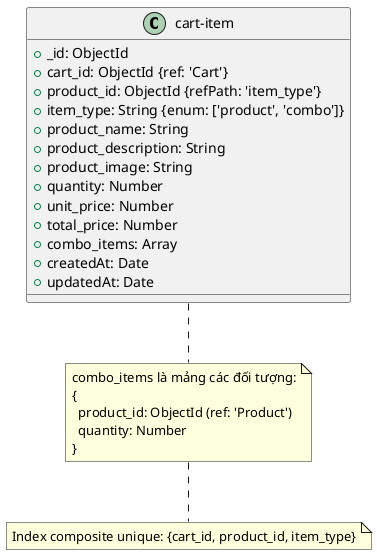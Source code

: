 @startuml cart-item
class "cart-item" {
  +_id: ObjectId
  +cart_id: ObjectId {ref: 'Cart'}
  +product_id: ObjectId {refPath: 'item_type'}
  +item_type: String {enum: ['product', 'combo']}
  +product_name: String
  +product_description: String
  +product_image: String
  +quantity: Number
  +unit_price: Number
  +total_price: Number
  +combo_items: Array
  +createdAt: Date
  +updatedAt: Date
}

note bottom of "cart-item"
  combo_items là mảng các đối tượng:
  {
    product_id: ObjectId (ref: 'Product')
    quantity: Number
  }
end note

note bottom: Index composite unique: {cart_id, product_id, item_type}
@enduml